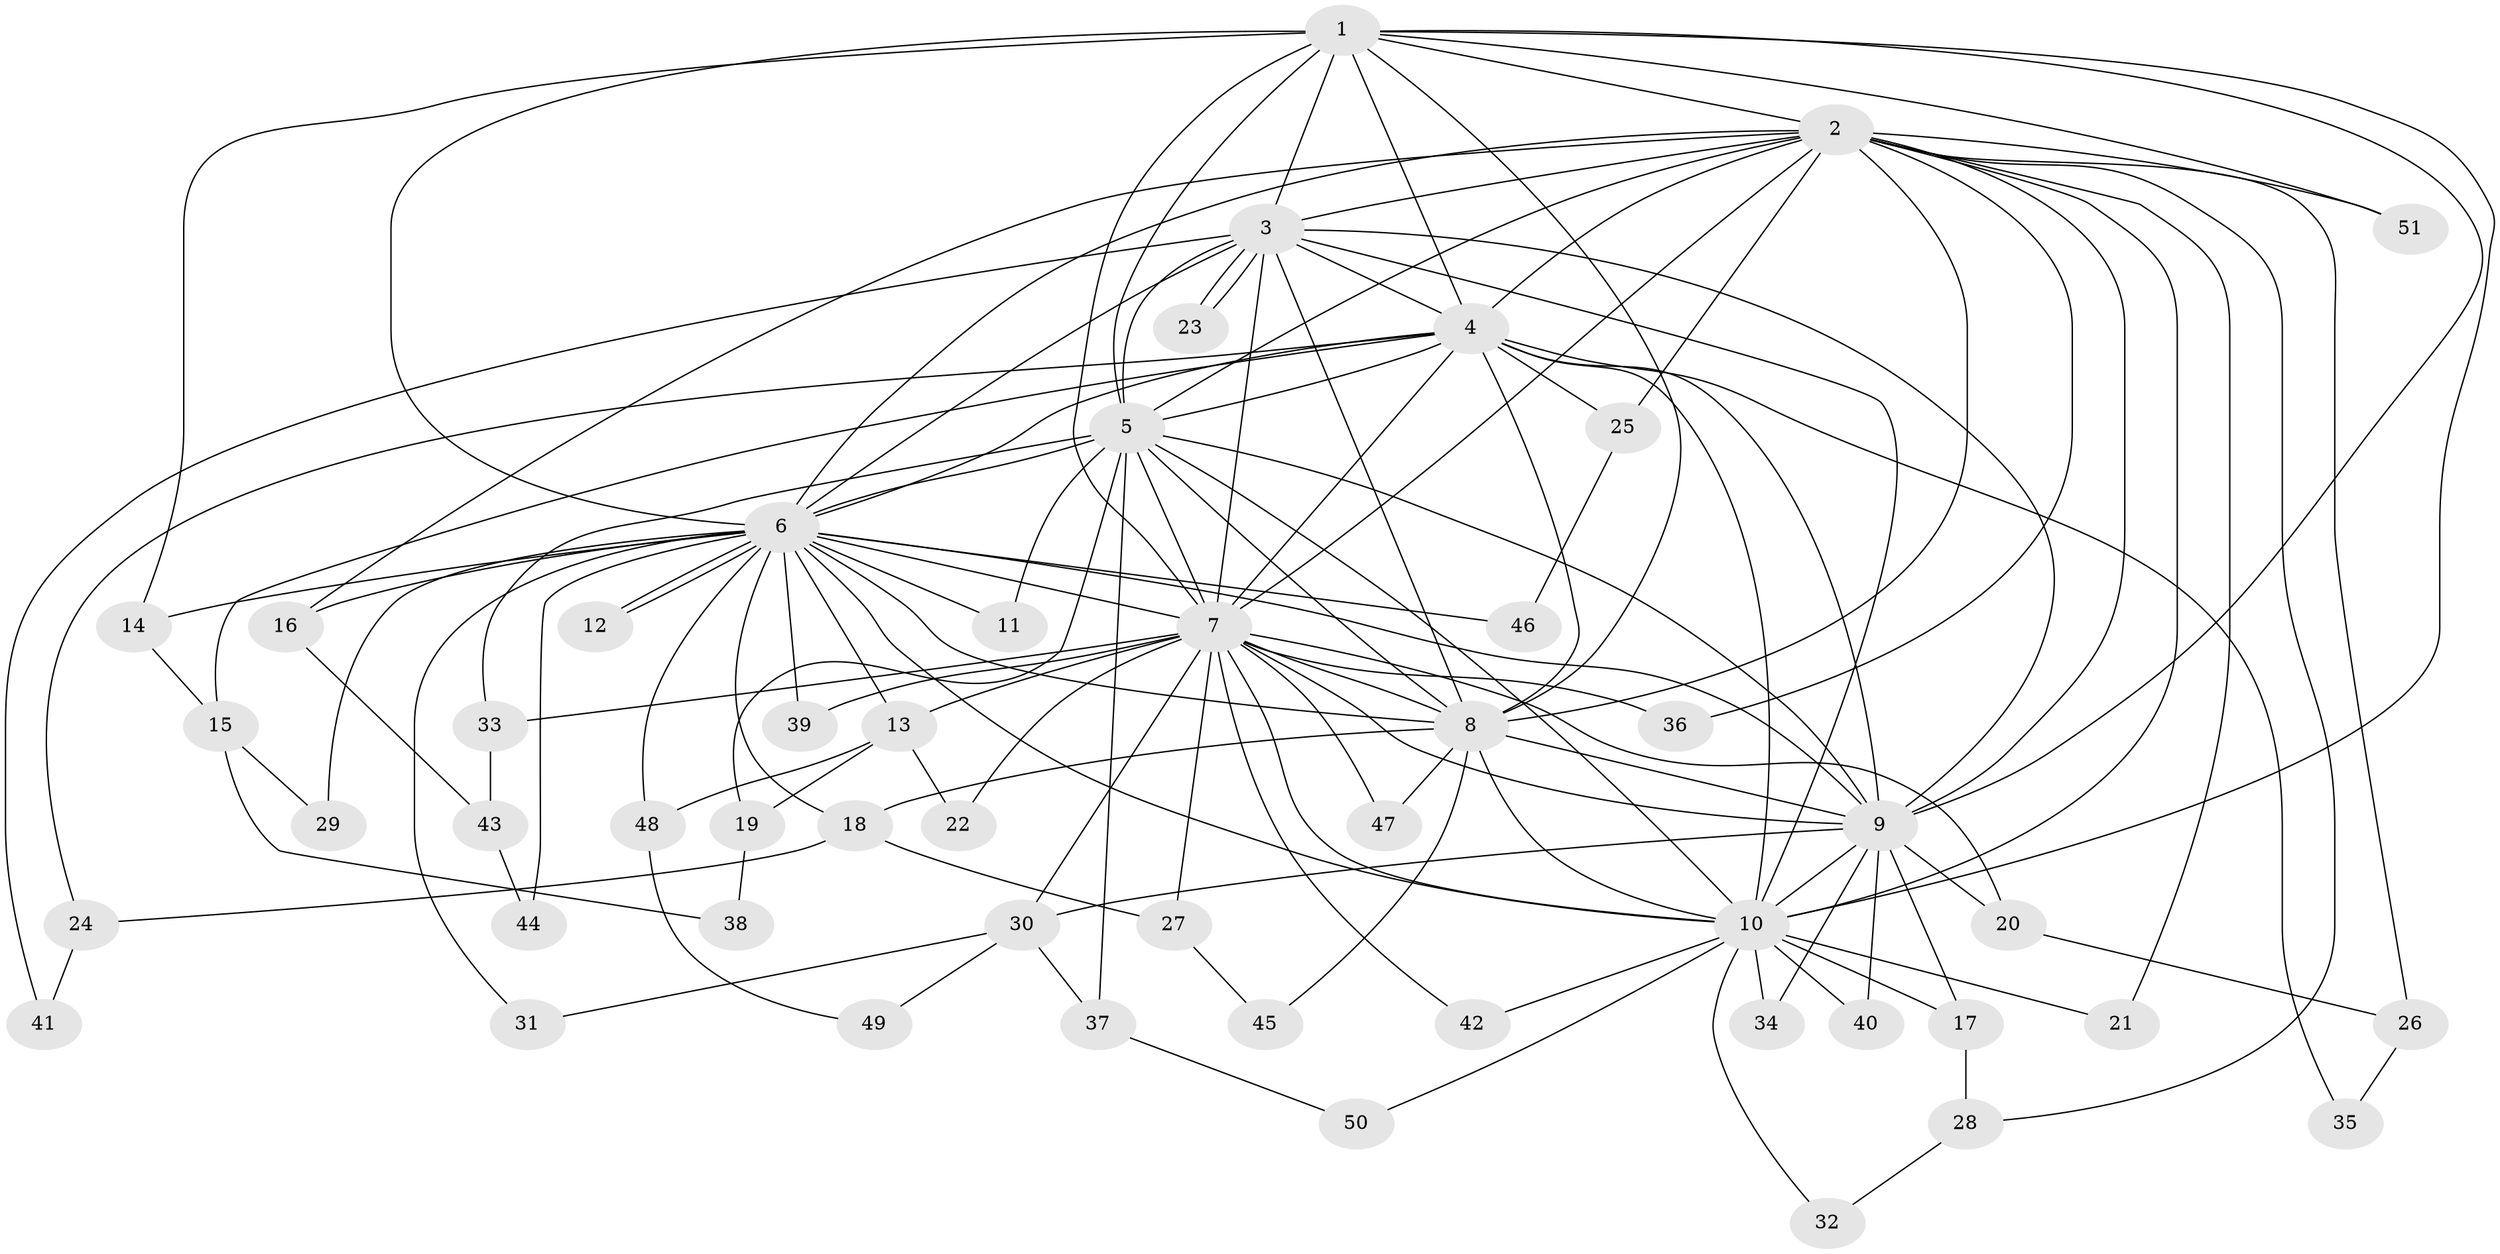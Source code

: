 // coarse degree distribution, {9: 0.02857142857142857, 12: 0.05714285714285714, 10: 0.02857142857142857, 15: 0.05714285714285714, 20: 0.02857142857142857, 11: 0.02857142857142857, 2: 0.37142857142857144, 5: 0.05714285714285714, 4: 0.05714285714285714, 3: 0.2857142857142857}
// Generated by graph-tools (version 1.1) at 2025/23/03/03/25 07:23:35]
// undirected, 51 vertices, 127 edges
graph export_dot {
graph [start="1"]
  node [color=gray90,style=filled];
  1;
  2;
  3;
  4;
  5;
  6;
  7;
  8;
  9;
  10;
  11;
  12;
  13;
  14;
  15;
  16;
  17;
  18;
  19;
  20;
  21;
  22;
  23;
  24;
  25;
  26;
  27;
  28;
  29;
  30;
  31;
  32;
  33;
  34;
  35;
  36;
  37;
  38;
  39;
  40;
  41;
  42;
  43;
  44;
  45;
  46;
  47;
  48;
  49;
  50;
  51;
  1 -- 2;
  1 -- 3;
  1 -- 4;
  1 -- 5;
  1 -- 6;
  1 -- 7;
  1 -- 8;
  1 -- 9;
  1 -- 10;
  1 -- 14;
  1 -- 51;
  2 -- 3;
  2 -- 4;
  2 -- 5;
  2 -- 6;
  2 -- 7;
  2 -- 8;
  2 -- 9;
  2 -- 10;
  2 -- 16;
  2 -- 21;
  2 -- 25;
  2 -- 26;
  2 -- 28;
  2 -- 36;
  2 -- 51;
  3 -- 4;
  3 -- 5;
  3 -- 6;
  3 -- 7;
  3 -- 8;
  3 -- 9;
  3 -- 10;
  3 -- 23;
  3 -- 23;
  3 -- 41;
  4 -- 5;
  4 -- 6;
  4 -- 7;
  4 -- 8;
  4 -- 9;
  4 -- 10;
  4 -- 15;
  4 -- 24;
  4 -- 25;
  4 -- 35;
  5 -- 6;
  5 -- 7;
  5 -- 8;
  5 -- 9;
  5 -- 10;
  5 -- 11;
  5 -- 19;
  5 -- 33;
  5 -- 37;
  6 -- 7;
  6 -- 8;
  6 -- 9;
  6 -- 10;
  6 -- 11;
  6 -- 12;
  6 -- 12;
  6 -- 13;
  6 -- 14;
  6 -- 16;
  6 -- 18;
  6 -- 29;
  6 -- 31;
  6 -- 39;
  6 -- 44;
  6 -- 46;
  6 -- 48;
  7 -- 8;
  7 -- 9;
  7 -- 10;
  7 -- 13;
  7 -- 20;
  7 -- 22;
  7 -- 27;
  7 -- 30;
  7 -- 33;
  7 -- 36;
  7 -- 39;
  7 -- 42;
  7 -- 47;
  8 -- 9;
  8 -- 10;
  8 -- 18;
  8 -- 45;
  8 -- 47;
  9 -- 10;
  9 -- 17;
  9 -- 20;
  9 -- 30;
  9 -- 34;
  9 -- 40;
  10 -- 17;
  10 -- 21;
  10 -- 32;
  10 -- 34;
  10 -- 40;
  10 -- 42;
  10 -- 50;
  13 -- 19;
  13 -- 22;
  13 -- 48;
  14 -- 15;
  15 -- 29;
  15 -- 38;
  16 -- 43;
  17 -- 28;
  18 -- 24;
  18 -- 27;
  19 -- 38;
  20 -- 26;
  24 -- 41;
  25 -- 46;
  26 -- 35;
  27 -- 45;
  28 -- 32;
  30 -- 31;
  30 -- 37;
  30 -- 49;
  33 -- 43;
  37 -- 50;
  43 -- 44;
  48 -- 49;
}
